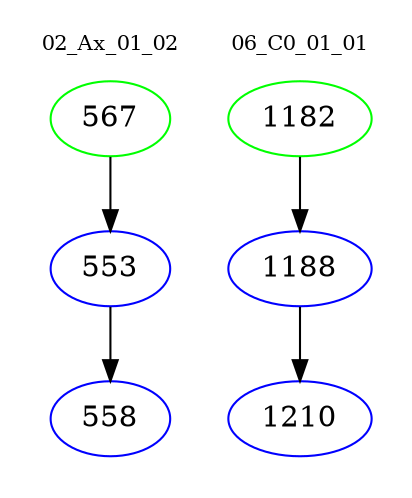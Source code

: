digraph{
subgraph cluster_0 {
color = white
label = "02_Ax_01_02";
fontsize=10;
T0_567 [label="567", color="green"]
T0_567 -> T0_553 [color="black"]
T0_553 [label="553", color="blue"]
T0_553 -> T0_558 [color="black"]
T0_558 [label="558", color="blue"]
}
subgraph cluster_1 {
color = white
label = "06_C0_01_01";
fontsize=10;
T1_1182 [label="1182", color="green"]
T1_1182 -> T1_1188 [color="black"]
T1_1188 [label="1188", color="blue"]
T1_1188 -> T1_1210 [color="black"]
T1_1210 [label="1210", color="blue"]
}
}
